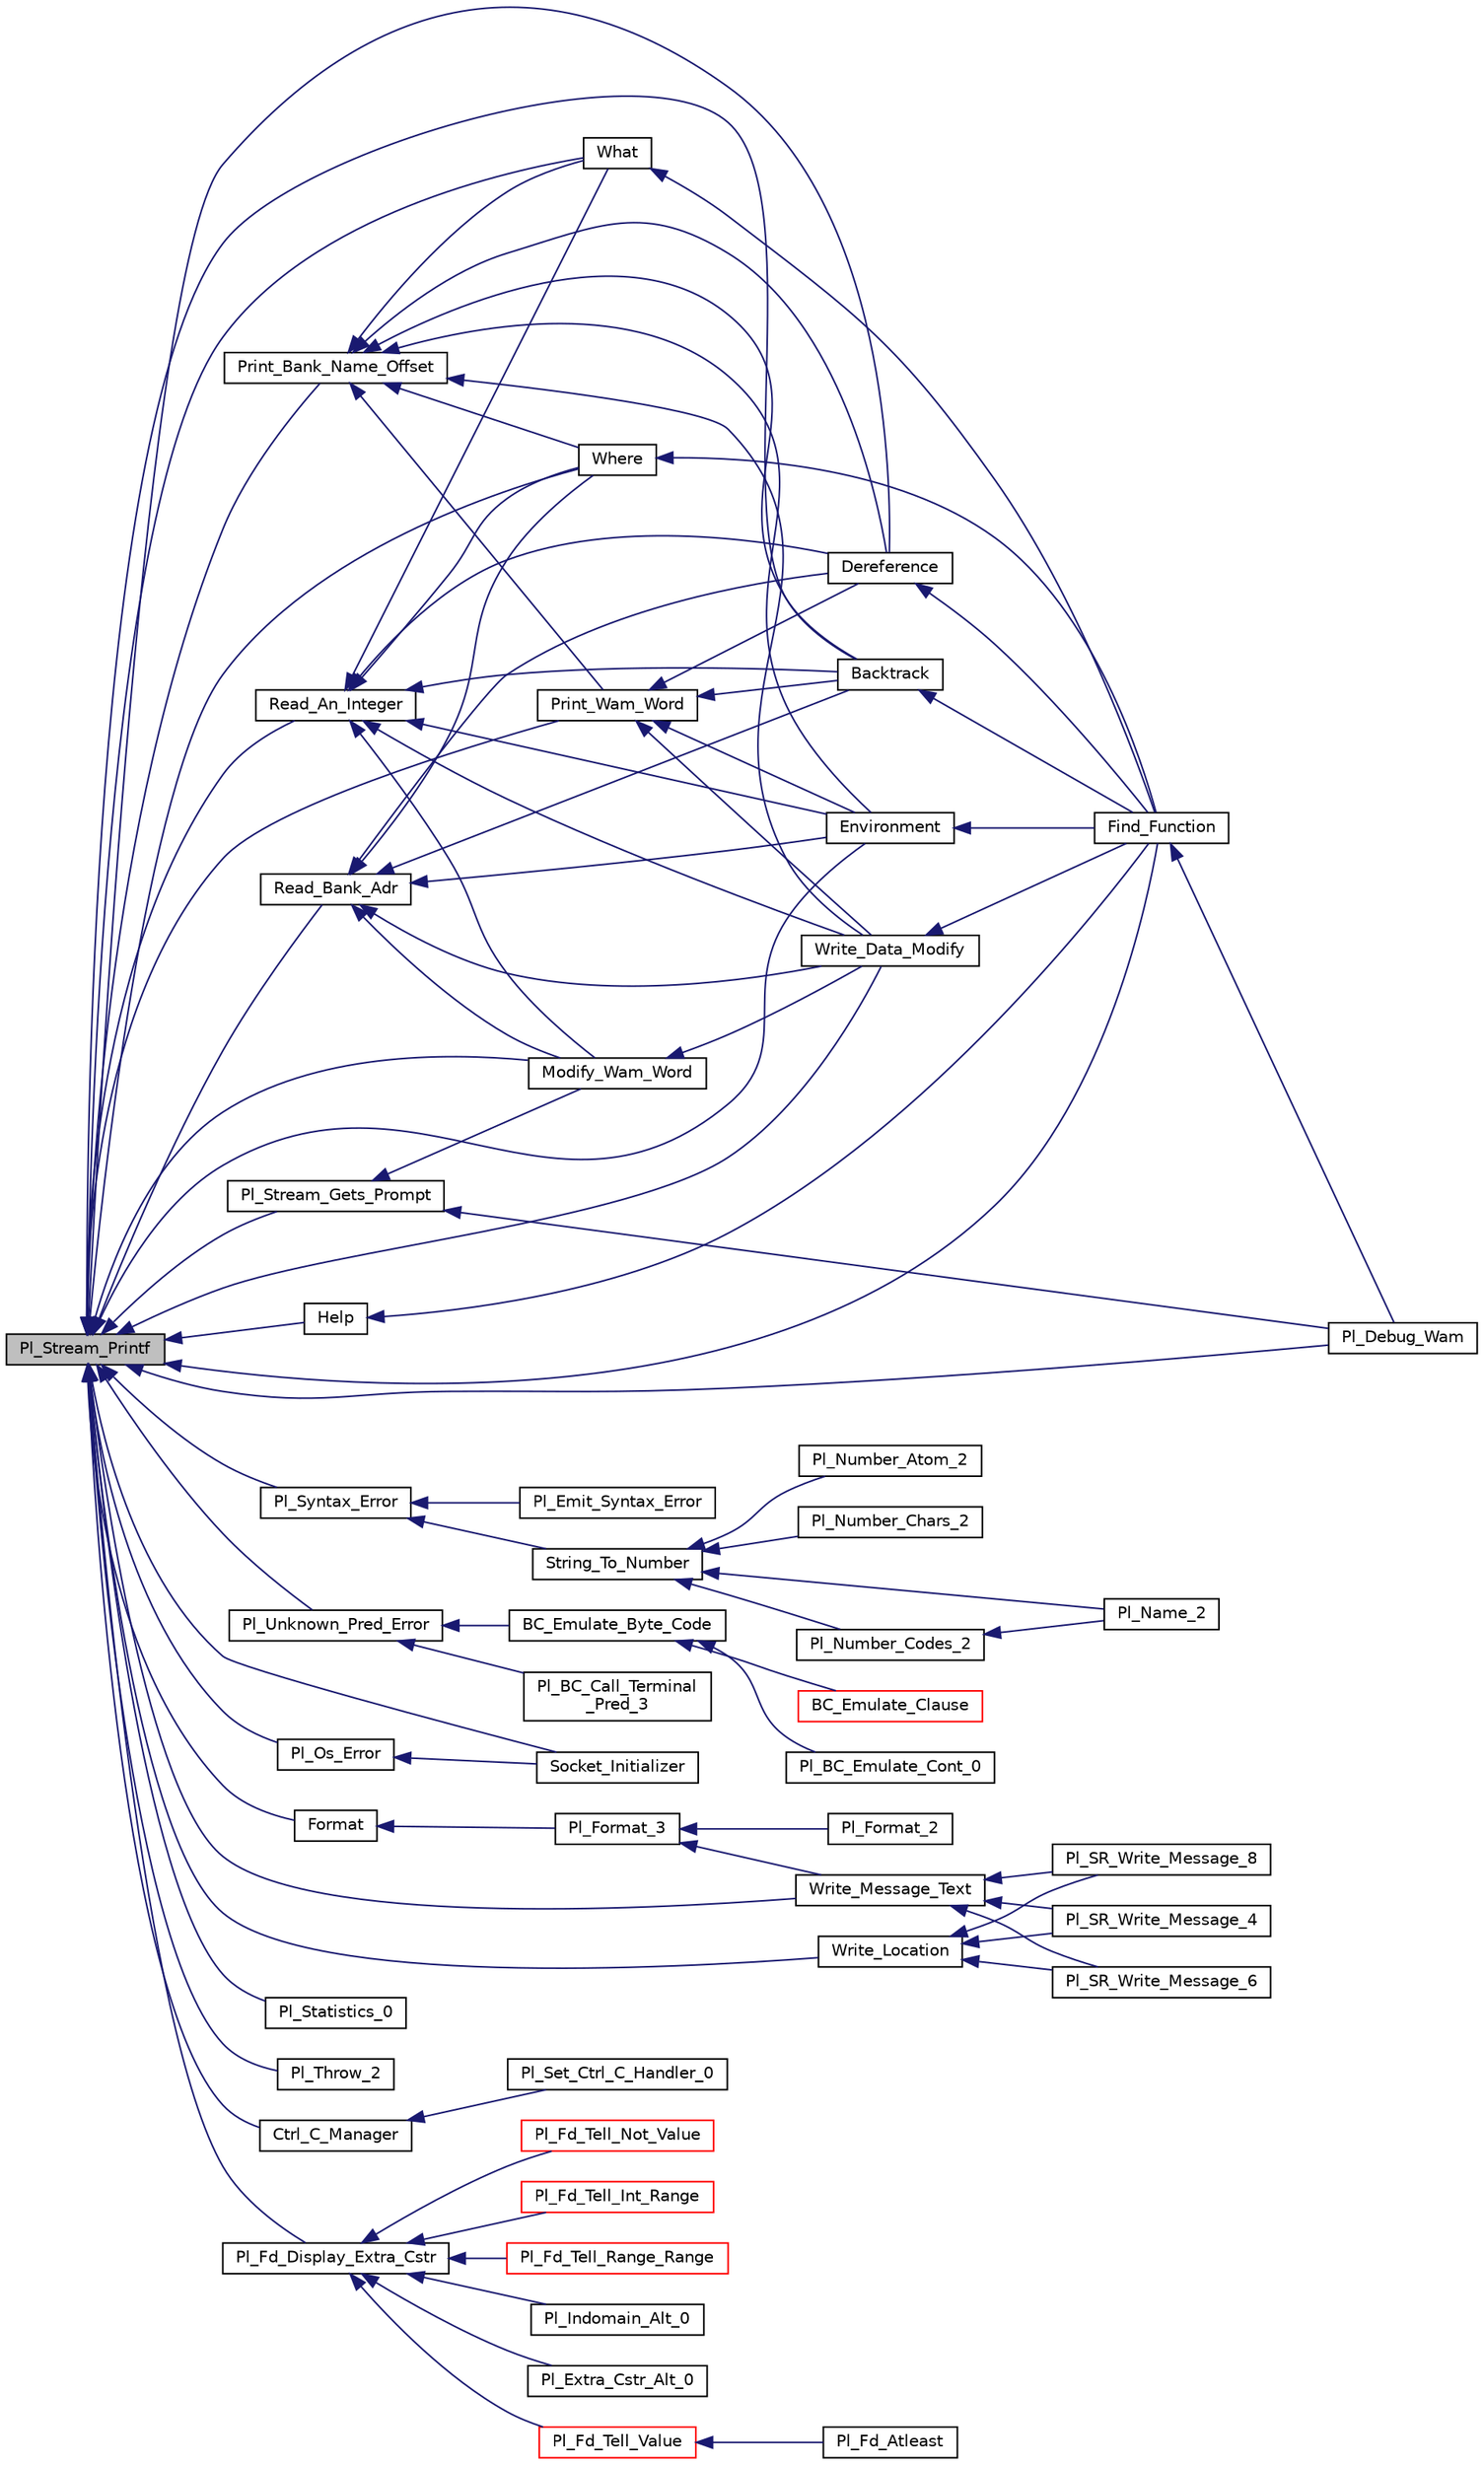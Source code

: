 digraph "Pl_Stream_Printf"
{
  edge [fontname="Helvetica",fontsize="10",labelfontname="Helvetica",labelfontsize="10"];
  node [fontname="Helvetica",fontsize="10",shape=record];
  rankdir="LR";
  Node1 [label="Pl_Stream_Printf",height=0.2,width=0.4,color="black", fillcolor="grey75", style="filled", fontcolor="black"];
  Node1 -> Node2 [dir="back",color="midnightblue",fontsize="10",style="solid",fontname="Helvetica"];
  Node2 [label="Pl_Debug_Wam",height=0.2,width=0.4,color="black", fillcolor="white", style="filled",URL="$debugger__c_8c.html#a11e816a7993314a8e53789bac9a67f53"];
  Node1 -> Node3 [dir="back",color="midnightblue",fontsize="10",style="solid",fontname="Helvetica"];
  Node3 [label="Find_Function",height=0.2,width=0.4,color="black", fillcolor="white", style="filled",URL="$debugger__c_8c.html#ae03520aa896def6dd036699b888bd0ef"];
  Node3 -> Node2 [dir="back",color="midnightblue",fontsize="10",style="solid",fontname="Helvetica"];
  Node1 -> Node4 [dir="back",color="midnightblue",fontsize="10",style="solid",fontname="Helvetica"];
  Node4 [label="Write_Data_Modify",height=0.2,width=0.4,color="black", fillcolor="white", style="filled",URL="$debugger__c_8c.html#acf94b4468a0d9f4b6e103f388bb3cb63"];
  Node4 -> Node3 [dir="back",color="midnightblue",fontsize="10",style="solid",fontname="Helvetica"];
  Node1 -> Node5 [dir="back",color="midnightblue",fontsize="10",style="solid",fontname="Helvetica"];
  Node5 [label="What",height=0.2,width=0.4,color="black", fillcolor="white", style="filled",URL="$debugger__c_8c.html#ae3548d2718c3c51e01cbf3aa9752ce17"];
  Node5 -> Node3 [dir="back",color="midnightblue",fontsize="10",style="solid",fontname="Helvetica"];
  Node1 -> Node6 [dir="back",color="midnightblue",fontsize="10",style="solid",fontname="Helvetica"];
  Node6 [label="Where",height=0.2,width=0.4,color="black", fillcolor="white", style="filled",URL="$debugger__c_8c.html#ad5667d4182005ee143f6b45c617d722a"];
  Node6 -> Node3 [dir="back",color="midnightblue",fontsize="10",style="solid",fontname="Helvetica"];
  Node1 -> Node7 [dir="back",color="midnightblue",fontsize="10",style="solid",fontname="Helvetica"];
  Node7 [label="Dereference",height=0.2,width=0.4,color="black", fillcolor="white", style="filled",URL="$debugger__c_8c.html#a0e3db3f801a6d2dc7012c12e660377d8"];
  Node7 -> Node3 [dir="back",color="midnightblue",fontsize="10",style="solid",fontname="Helvetica"];
  Node1 -> Node8 [dir="back",color="midnightblue",fontsize="10",style="solid",fontname="Helvetica"];
  Node8 [label="Environment",height=0.2,width=0.4,color="black", fillcolor="white", style="filled",URL="$debugger__c_8c.html#a38ce602bd1d5e416f1c2df80fa5de3c3"];
  Node8 -> Node3 [dir="back",color="midnightblue",fontsize="10",style="solid",fontname="Helvetica"];
  Node1 -> Node9 [dir="back",color="midnightblue",fontsize="10",style="solid",fontname="Helvetica"];
  Node9 [label="Backtrack",height=0.2,width=0.4,color="black", fillcolor="white", style="filled",URL="$debugger__c_8c.html#af0c1c2a7e6feb8d41802e2e984dec8e3"];
  Node9 -> Node3 [dir="back",color="midnightblue",fontsize="10",style="solid",fontname="Helvetica"];
  Node1 -> Node10 [dir="back",color="midnightblue",fontsize="10",style="solid",fontname="Helvetica"];
  Node10 [label="Read_Bank_Adr",height=0.2,width=0.4,color="black", fillcolor="white", style="filled",URL="$debugger__c_8c.html#a73b8aac43e8bebe6dfd7f483bf81e055"];
  Node10 -> Node4 [dir="back",color="midnightblue",fontsize="10",style="solid",fontname="Helvetica"];
  Node10 -> Node6 [dir="back",color="midnightblue",fontsize="10",style="solid",fontname="Helvetica"];
  Node10 -> Node7 [dir="back",color="midnightblue",fontsize="10",style="solid",fontname="Helvetica"];
  Node10 -> Node8 [dir="back",color="midnightblue",fontsize="10",style="solid",fontname="Helvetica"];
  Node10 -> Node9 [dir="back",color="midnightblue",fontsize="10",style="solid",fontname="Helvetica"];
  Node10 -> Node11 [dir="back",color="midnightblue",fontsize="10",style="solid",fontname="Helvetica"];
  Node11 [label="Modify_Wam_Word",height=0.2,width=0.4,color="black", fillcolor="white", style="filled",URL="$debugger__c_8c.html#a038a5ba206b2861a848c62b9ec060b65"];
  Node11 -> Node4 [dir="back",color="midnightblue",fontsize="10",style="solid",fontname="Helvetica"];
  Node1 -> Node12 [dir="back",color="midnightblue",fontsize="10",style="solid",fontname="Helvetica"];
  Node12 [label="Read_An_Integer",height=0.2,width=0.4,color="black", fillcolor="white", style="filled",URL="$debugger__c_8c.html#af6a34b4f9c134fff2902d5ce2bf2e325"];
  Node12 -> Node4 [dir="back",color="midnightblue",fontsize="10",style="solid",fontname="Helvetica"];
  Node12 -> Node5 [dir="back",color="midnightblue",fontsize="10",style="solid",fontname="Helvetica"];
  Node12 -> Node6 [dir="back",color="midnightblue",fontsize="10",style="solid",fontname="Helvetica"];
  Node12 -> Node7 [dir="back",color="midnightblue",fontsize="10",style="solid",fontname="Helvetica"];
  Node12 -> Node8 [dir="back",color="midnightblue",fontsize="10",style="solid",fontname="Helvetica"];
  Node12 -> Node9 [dir="back",color="midnightblue",fontsize="10",style="solid",fontname="Helvetica"];
  Node12 -> Node11 [dir="back",color="midnightblue",fontsize="10",style="solid",fontname="Helvetica"];
  Node1 -> Node13 [dir="back",color="midnightblue",fontsize="10",style="solid",fontname="Helvetica"];
  Node13 [label="Print_Bank_Name_Offset",height=0.2,width=0.4,color="black", fillcolor="white", style="filled",URL="$debugger__c_8c.html#a33f88afc672c2184ae3c81f7eefd8687"];
  Node13 -> Node4 [dir="back",color="midnightblue",fontsize="10",style="solid",fontname="Helvetica"];
  Node13 -> Node5 [dir="back",color="midnightblue",fontsize="10",style="solid",fontname="Helvetica"];
  Node13 -> Node6 [dir="back",color="midnightblue",fontsize="10",style="solid",fontname="Helvetica"];
  Node13 -> Node7 [dir="back",color="midnightblue",fontsize="10",style="solid",fontname="Helvetica"];
  Node13 -> Node8 [dir="back",color="midnightblue",fontsize="10",style="solid",fontname="Helvetica"];
  Node13 -> Node9 [dir="back",color="midnightblue",fontsize="10",style="solid",fontname="Helvetica"];
  Node13 -> Node14 [dir="back",color="midnightblue",fontsize="10",style="solid",fontname="Helvetica"];
  Node14 [label="Print_Wam_Word",height=0.2,width=0.4,color="black", fillcolor="white", style="filled",URL="$debugger__c_8c.html#ab01796d096d95adb12edbb39ed14b231"];
  Node14 -> Node4 [dir="back",color="midnightblue",fontsize="10",style="solid",fontname="Helvetica"];
  Node14 -> Node7 [dir="back",color="midnightblue",fontsize="10",style="solid",fontname="Helvetica"];
  Node14 -> Node8 [dir="back",color="midnightblue",fontsize="10",style="solid",fontname="Helvetica"];
  Node14 -> Node9 [dir="back",color="midnightblue",fontsize="10",style="solid",fontname="Helvetica"];
  Node1 -> Node14 [dir="back",color="midnightblue",fontsize="10",style="solid",fontname="Helvetica"];
  Node1 -> Node11 [dir="back",color="midnightblue",fontsize="10",style="solid",fontname="Helvetica"];
  Node1 -> Node15 [dir="back",color="midnightblue",fontsize="10",style="solid",fontname="Helvetica"];
  Node15 [label="Help",height=0.2,width=0.4,color="black", fillcolor="white", style="filled",URL="$debugger__c_8c.html#acf3acb722d514173e8d911e0aaf91fab"];
  Node15 -> Node3 [dir="back",color="midnightblue",fontsize="10",style="solid",fontname="Helvetica"];
  Node1 -> Node16 [dir="back",color="midnightblue",fontsize="10",style="solid",fontname="Helvetica"];
  Node16 [label="Pl_Syntax_Error",height=0.2,width=0.4,color="black", fillcolor="white", style="filled",URL="$error__supp_8h.html#a8bf7bb96d18b2385eb5e549a7fc25ccb"];
  Node16 -> Node17 [dir="back",color="midnightblue",fontsize="10",style="solid",fontname="Helvetica"];
  Node17 [label="String_To_Number",height=0.2,width=0.4,color="black", fillcolor="white", style="filled",URL="$atom__c_8c.html#a45d43288afc4447eb5e8a1bced9fd5a3"];
  Node17 -> Node18 [dir="back",color="midnightblue",fontsize="10",style="solid",fontname="Helvetica"];
  Node18 [label="Pl_Number_Atom_2",height=0.2,width=0.4,color="black", fillcolor="white", style="filled",URL="$atom__c_8c.html#adc47dd028d6500b7136923c50fb7f0ab"];
  Node17 -> Node19 [dir="back",color="midnightblue",fontsize="10",style="solid",fontname="Helvetica"];
  Node19 [label="Pl_Number_Chars_2",height=0.2,width=0.4,color="black", fillcolor="white", style="filled",URL="$atom__c_8c.html#a227fc472d79309e81af1f91e7e236951"];
  Node17 -> Node20 [dir="back",color="midnightblue",fontsize="10",style="solid",fontname="Helvetica"];
  Node20 [label="Pl_Number_Codes_2",height=0.2,width=0.4,color="black", fillcolor="white", style="filled",URL="$atom__c_8c.html#ae89fe3df220d385008f49c583dc41d32"];
  Node20 -> Node21 [dir="back",color="midnightblue",fontsize="10",style="solid",fontname="Helvetica"];
  Node21 [label="Pl_Name_2",height=0.2,width=0.4,color="black", fillcolor="white", style="filled",URL="$atom__c_8c.html#af3d13cb1d0fbb3208789ea87cf806fdb"];
  Node17 -> Node21 [dir="back",color="midnightblue",fontsize="10",style="solid",fontname="Helvetica"];
  Node16 -> Node22 [dir="back",color="midnightblue",fontsize="10",style="solid",fontname="Helvetica"];
  Node22 [label="Pl_Emit_Syntax_Error",height=0.2,width=0.4,color="black", fillcolor="white", style="filled",URL="$gprolog_8h.html#a3edc88ccd75b60f148953314c514efef"];
  Node1 -> Node23 [dir="back",color="midnightblue",fontsize="10",style="solid",fontname="Helvetica"];
  Node23 [label="Pl_Unknown_Pred_Error",height=0.2,width=0.4,color="black", fillcolor="white", style="filled",URL="$error__supp_8h.html#af6bb192d80e33b33ee3af9741a84fd42"];
  Node23 -> Node24 [dir="back",color="midnightblue",fontsize="10",style="solid",fontname="Helvetica"];
  Node24 [label="Pl_BC_Call_Terminal\l_Pred_3",height=0.2,width=0.4,color="black", fillcolor="white", style="filled",URL="$bc__supp_8c.html#a972dcf547f043fb0988173c77a2f521f"];
  Node23 -> Node25 [dir="back",color="midnightblue",fontsize="10",style="solid",fontname="Helvetica"];
  Node25 [label="BC_Emulate_Byte_Code",height=0.2,width=0.4,color="black", fillcolor="white", style="filled",URL="$bc__supp_8c.html#a76dfe05d2b8c2759f785c9a9a003b782"];
  Node25 -> Node26 [dir="back",color="midnightblue",fontsize="10",style="solid",fontname="Helvetica"];
  Node26 [label="BC_Emulate_Clause",height=0.2,width=0.4,color="red", fillcolor="white", style="filled",URL="$bc__supp_8c.html#a77ff26a73bb5736aff1d2c5d97400be5"];
  Node25 -> Node27 [dir="back",color="midnightblue",fontsize="10",style="solid",fontname="Helvetica"];
  Node27 [label="Pl_BC_Emulate_Cont_0",height=0.2,width=0.4,color="black", fillcolor="white", style="filled",URL="$bc__supp_8c.html#a3eaaadb92bd63dd9a3f63436a81a3dcc"];
  Node1 -> Node28 [dir="back",color="midnightblue",fontsize="10",style="solid",fontname="Helvetica"];
  Node28 [label="Pl_Os_Error",height=0.2,width=0.4,color="black", fillcolor="white", style="filled",URL="$error__supp_8h.html#a76830f502895027f89f5430f7dcdd159"];
  Node28 -> Node29 [dir="back",color="midnightblue",fontsize="10",style="solid",fontname="Helvetica"];
  Node29 [label="Socket_Initializer",height=0.2,width=0.4,color="black", fillcolor="white", style="filled",URL="$sockets__c_8c.html#abb60ff72f0ca874268bb3c7c51cc6e8b"];
  Node1 -> Node30 [dir="back",color="midnightblue",fontsize="10",style="solid",fontname="Helvetica"];
  Node30 [label="Format",height=0.2,width=0.4,color="black", fillcolor="white", style="filled",URL="$format__c_8c.html#aa12dcc50db0f65e767ec82fac2354c1f"];
  Node30 -> Node31 [dir="back",color="midnightblue",fontsize="10",style="solid",fontname="Helvetica"];
  Node31 [label="Pl_Format_3",height=0.2,width=0.4,color="black", fillcolor="white", style="filled",URL="$src__rdr__c_8c.html#a20338d45bcffed5bd8c0b0e854e2df77"];
  Node31 -> Node32 [dir="back",color="midnightblue",fontsize="10",style="solid",fontname="Helvetica"];
  Node32 [label="Pl_Format_2",height=0.2,width=0.4,color="black", fillcolor="white", style="filled",URL="$format__c_8c.html#abff47fc1afcb4e841ee56816e84d37c5"];
  Node31 -> Node33 [dir="back",color="midnightblue",fontsize="10",style="solid",fontname="Helvetica"];
  Node33 [label="Write_Message_Text",height=0.2,width=0.4,color="black", fillcolor="white", style="filled",URL="$src__rdr__c_8c.html#a03baa9e62627717422b92fc0bbdd0d60"];
  Node33 -> Node34 [dir="back",color="midnightblue",fontsize="10",style="solid",fontname="Helvetica"];
  Node34 [label="Pl_SR_Write_Message_4",height=0.2,width=0.4,color="black", fillcolor="white", style="filled",URL="$src__rdr__c_8c.html#ac19d7c92d943e88aa23241f71b098719"];
  Node33 -> Node35 [dir="back",color="midnightblue",fontsize="10",style="solid",fontname="Helvetica"];
  Node35 [label="Pl_SR_Write_Message_6",height=0.2,width=0.4,color="black", fillcolor="white", style="filled",URL="$src__rdr__c_8c.html#af2a12d4b1ba2b0c5a576426cfe64cd18"];
  Node33 -> Node36 [dir="back",color="midnightblue",fontsize="10",style="solid",fontname="Helvetica"];
  Node36 [label="Pl_SR_Write_Message_8",height=0.2,width=0.4,color="black", fillcolor="white", style="filled",URL="$src__rdr__c_8c.html#a031ea66c3dc7f9b2784bc9efa2887430"];
  Node1 -> Node29 [dir="back",color="midnightblue",fontsize="10",style="solid",fontname="Helvetica"];
  Node1 -> Node37 [dir="back",color="midnightblue",fontsize="10",style="solid",fontname="Helvetica"];
  Node37 [label="Write_Location",height=0.2,width=0.4,color="black", fillcolor="white", style="filled",URL="$src__rdr__c_8c.html#a76060b6196147cfc17466a47143c28c8"];
  Node37 -> Node34 [dir="back",color="midnightblue",fontsize="10",style="solid",fontname="Helvetica"];
  Node37 -> Node35 [dir="back",color="midnightblue",fontsize="10",style="solid",fontname="Helvetica"];
  Node37 -> Node36 [dir="back",color="midnightblue",fontsize="10",style="solid",fontname="Helvetica"];
  Node1 -> Node33 [dir="back",color="midnightblue",fontsize="10",style="solid",fontname="Helvetica"];
  Node1 -> Node38 [dir="back",color="midnightblue",fontsize="10",style="solid",fontname="Helvetica"];
  Node38 [label="Pl_Statistics_0",height=0.2,width=0.4,color="black", fillcolor="white", style="filled",URL="$stat__c_8c.html#ac3ca75b60c32cebe268f09f6019cebf5"];
  Node1 -> Node39 [dir="back",color="midnightblue",fontsize="10",style="solid",fontname="Helvetica"];
  Node39 [label="Pl_Stream_Gets_Prompt",height=0.2,width=0.4,color="black", fillcolor="white", style="filled",URL="$stream__supp_8h.html#a2f93cffadbbe16ff8c57ac78497b9c14"];
  Node39 -> Node2 [dir="back",color="midnightblue",fontsize="10",style="solid",fontname="Helvetica"];
  Node39 -> Node11 [dir="back",color="midnightblue",fontsize="10",style="solid",fontname="Helvetica"];
  Node1 -> Node40 [dir="back",color="midnightblue",fontsize="10",style="solid",fontname="Helvetica"];
  Node40 [label="Pl_Throw_2",height=0.2,width=0.4,color="black", fillcolor="white", style="filled",URL="$throw__c_8c.html#a289992bfb64c2fad2ccee0d8dbbc7a54"];
  Node1 -> Node41 [dir="back",color="midnightblue",fontsize="10",style="solid",fontname="Helvetica"];
  Node41 [label="Ctrl_C_Manager",height=0.2,width=0.4,color="black", fillcolor="white", style="filled",URL="$top__level__c_8c.html#ac5412344b34dcaf81d8e802130005f66"];
  Node41 -> Node42 [dir="back",color="midnightblue",fontsize="10",style="solid",fontname="Helvetica"];
  Node42 [label="Pl_Set_Ctrl_C_Handler_0",height=0.2,width=0.4,color="black", fillcolor="white", style="filled",URL="$top__level__c_8c.html#a3483f2f20c8122c68fedd8249b0ad767"];
  Node1 -> Node43 [dir="back",color="midnightblue",fontsize="10",style="solid",fontname="Helvetica"];
  Node43 [label="Pl_Fd_Display_Extra_Cstr",height=0.2,width=0.4,color="black", fillcolor="white", style="filled",URL="$fd__inst_8h.html#add219032fa58602f56ac1ba1ce87ac5a"];
  Node43 -> Node44 [dir="back",color="midnightblue",fontsize="10",style="solid",fontname="Helvetica"];
  Node44 [label="Pl_Indomain_Alt_0",height=0.2,width=0.4,color="black", fillcolor="white", style="filled",URL="$fd__values__c_8c.html#a180ad373ea06757f95f7286c0de75fb0"];
  Node43 -> Node45 [dir="back",color="midnightblue",fontsize="10",style="solid",fontname="Helvetica"];
  Node45 [label="Pl_Extra_Cstr_Alt_0",height=0.2,width=0.4,color="black", fillcolor="white", style="filled",URL="$fd__values__c_8c.html#af7b3792a7555d5db9e1a50ab54b06eb2"];
  Node43 -> Node46 [dir="back",color="midnightblue",fontsize="10",style="solid",fontname="Helvetica"];
  Node46 [label="Pl_Fd_Tell_Value",height=0.2,width=0.4,color="red", fillcolor="white", style="filled",URL="$fd__inst_8h.html#a0a8a46c82ba8e9c618492db1fb1e3c33"];
  Node46 -> Node47 [dir="back",color="midnightblue",fontsize="10",style="solid",fontname="Helvetica"];
  Node47 [label="Pl_Fd_Atleast",height=0.2,width=0.4,color="black", fillcolor="white", style="filled",URL="$fd__symbolic__c_8c.html#a977a61a3266281802bc4de600a9ed638"];
  Node43 -> Node48 [dir="back",color="midnightblue",fontsize="10",style="solid",fontname="Helvetica"];
  Node48 [label="Pl_Fd_Tell_Not_Value",height=0.2,width=0.4,color="red", fillcolor="white", style="filled",URL="$fd__inst_8h.html#a5f4ee4544f3e8b887ae1e8fac58d487d"];
  Node43 -> Node49 [dir="back",color="midnightblue",fontsize="10",style="solid",fontname="Helvetica"];
  Node49 [label="Pl_Fd_Tell_Int_Range",height=0.2,width=0.4,color="red", fillcolor="white", style="filled",URL="$fd__inst_8h.html#a6791502588ac26cd0ead3d6dfb47ed27"];
  Node43 -> Node50 [dir="back",color="midnightblue",fontsize="10",style="solid",fontname="Helvetica"];
  Node50 [label="Pl_Fd_Tell_Range_Range",height=0.2,width=0.4,color="red", fillcolor="white", style="filled",URL="$fd__inst_8h.html#ad4fb250c865f8185fec8b7a35664105c"];
}
